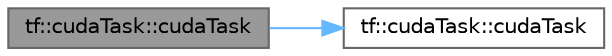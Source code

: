 digraph "tf::cudaTask::cudaTask"
{
 // LATEX_PDF_SIZE
  bgcolor="transparent";
  edge [fontname=Helvetica,fontsize=10,labelfontname=Helvetica,labelfontsize=10];
  node [fontname=Helvetica,fontsize=10,shape=box,height=0.2,width=0.4];
  rankdir="LR";
  Node1 [id="Node000001",label="tf::cudaTask::cudaTask",height=0.2,width=0.4,color="gray40", fillcolor="grey60", style="filled", fontcolor="black",tooltip="copy-constructs a cudaTask"];
  Node1 -> Node2 [id="edge2_Node000001_Node000002",color="steelblue1",style="solid",tooltip=" "];
  Node2 [id="Node000002",label="tf::cudaTask::cudaTask",height=0.2,width=0.4,color="grey40", fillcolor="white", style="filled",URL="$classtf_1_1cuda_task.html#a68942b759c0420da99b639a8de3cc3d1",tooltip="constructs an empty cudaTask"];
}
